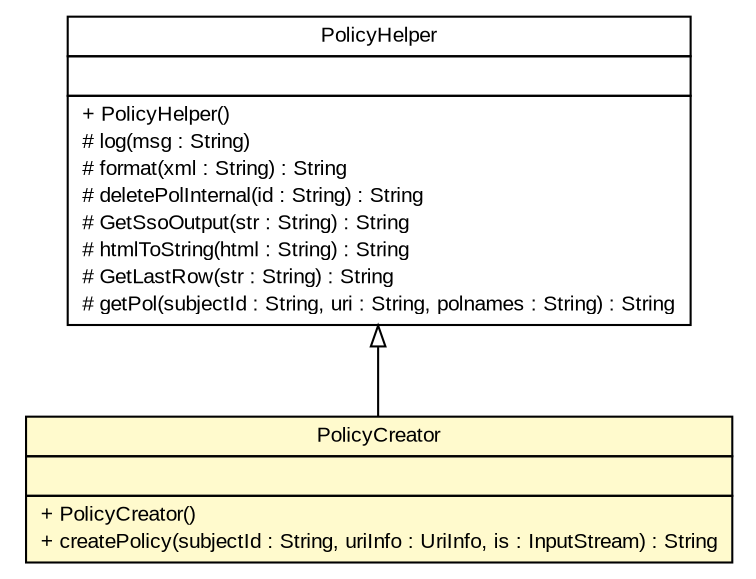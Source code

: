 #!/usr/local/bin/dot
#
# Class diagram 
# Generated by UmlGraph version 4.6 (http://www.spinellis.gr/sw/umlgraph)
#

digraph G {
	edge [fontname="arial",fontsize=10,labelfontname="arial",labelfontsize=10];
	node [fontname="arial",fontsize=10,shape=plaintext];
	// org.opentox.pol.xml.PolicyHelper
	c344 [label=<<table border="0" cellborder="1" cellspacing="0" cellpadding="2" port="p" href="./PolicyHelper.html">
		<tr><td><table border="0" cellspacing="0" cellpadding="1">
			<tr><td> PolicyHelper </td></tr>
		</table></td></tr>
		<tr><td><table border="0" cellspacing="0" cellpadding="1">
			<tr><td align="left">  </td></tr>
		</table></td></tr>
		<tr><td><table border="0" cellspacing="0" cellpadding="1">
			<tr><td align="left"> + PolicyHelper() </td></tr>
			<tr><td align="left"> # log(msg : String) </td></tr>
			<tr><td align="left"> # format(xml : String) : String </td></tr>
			<tr><td align="left"> # deletePolInternal(id : String) : String </td></tr>
			<tr><td align="left"> # GetSsoOutput(str : String) : String </td></tr>
			<tr><td align="left"> # htmlToString(html : String) : String </td></tr>
			<tr><td align="left"> # GetLastRow(str : String) : String </td></tr>
			<tr><td align="left"> # getPol(subjectId : String, uri : String, polnames : String) : String </td></tr>
		</table></td></tr>
		</table>>, fontname="arial", fontcolor="black", fontsize=10.0];
	// org.opentox.pol.xml.PolicyCreator
	c346 [label=<<table border="0" cellborder="1" cellspacing="0" cellpadding="2" port="p" bgcolor="lemonChiffon" href="./PolicyCreator.html">
		<tr><td><table border="0" cellspacing="0" cellpadding="1">
			<tr><td> PolicyCreator </td></tr>
		</table></td></tr>
		<tr><td><table border="0" cellspacing="0" cellpadding="1">
			<tr><td align="left">  </td></tr>
		</table></td></tr>
		<tr><td><table border="0" cellspacing="0" cellpadding="1">
			<tr><td align="left"> + PolicyCreator() </td></tr>
			<tr><td align="left"> + createPolicy(subjectId : String, uriInfo : UriInfo, is : InputStream) : String </td></tr>
		</table></td></tr>
		</table>>, fontname="arial", fontcolor="black", fontsize=10.0];
	//org.opentox.pol.xml.PolicyCreator extends org.opentox.pol.xml.PolicyHelper
	c344:p -> c346:p [dir=back,arrowtail=empty];
}

